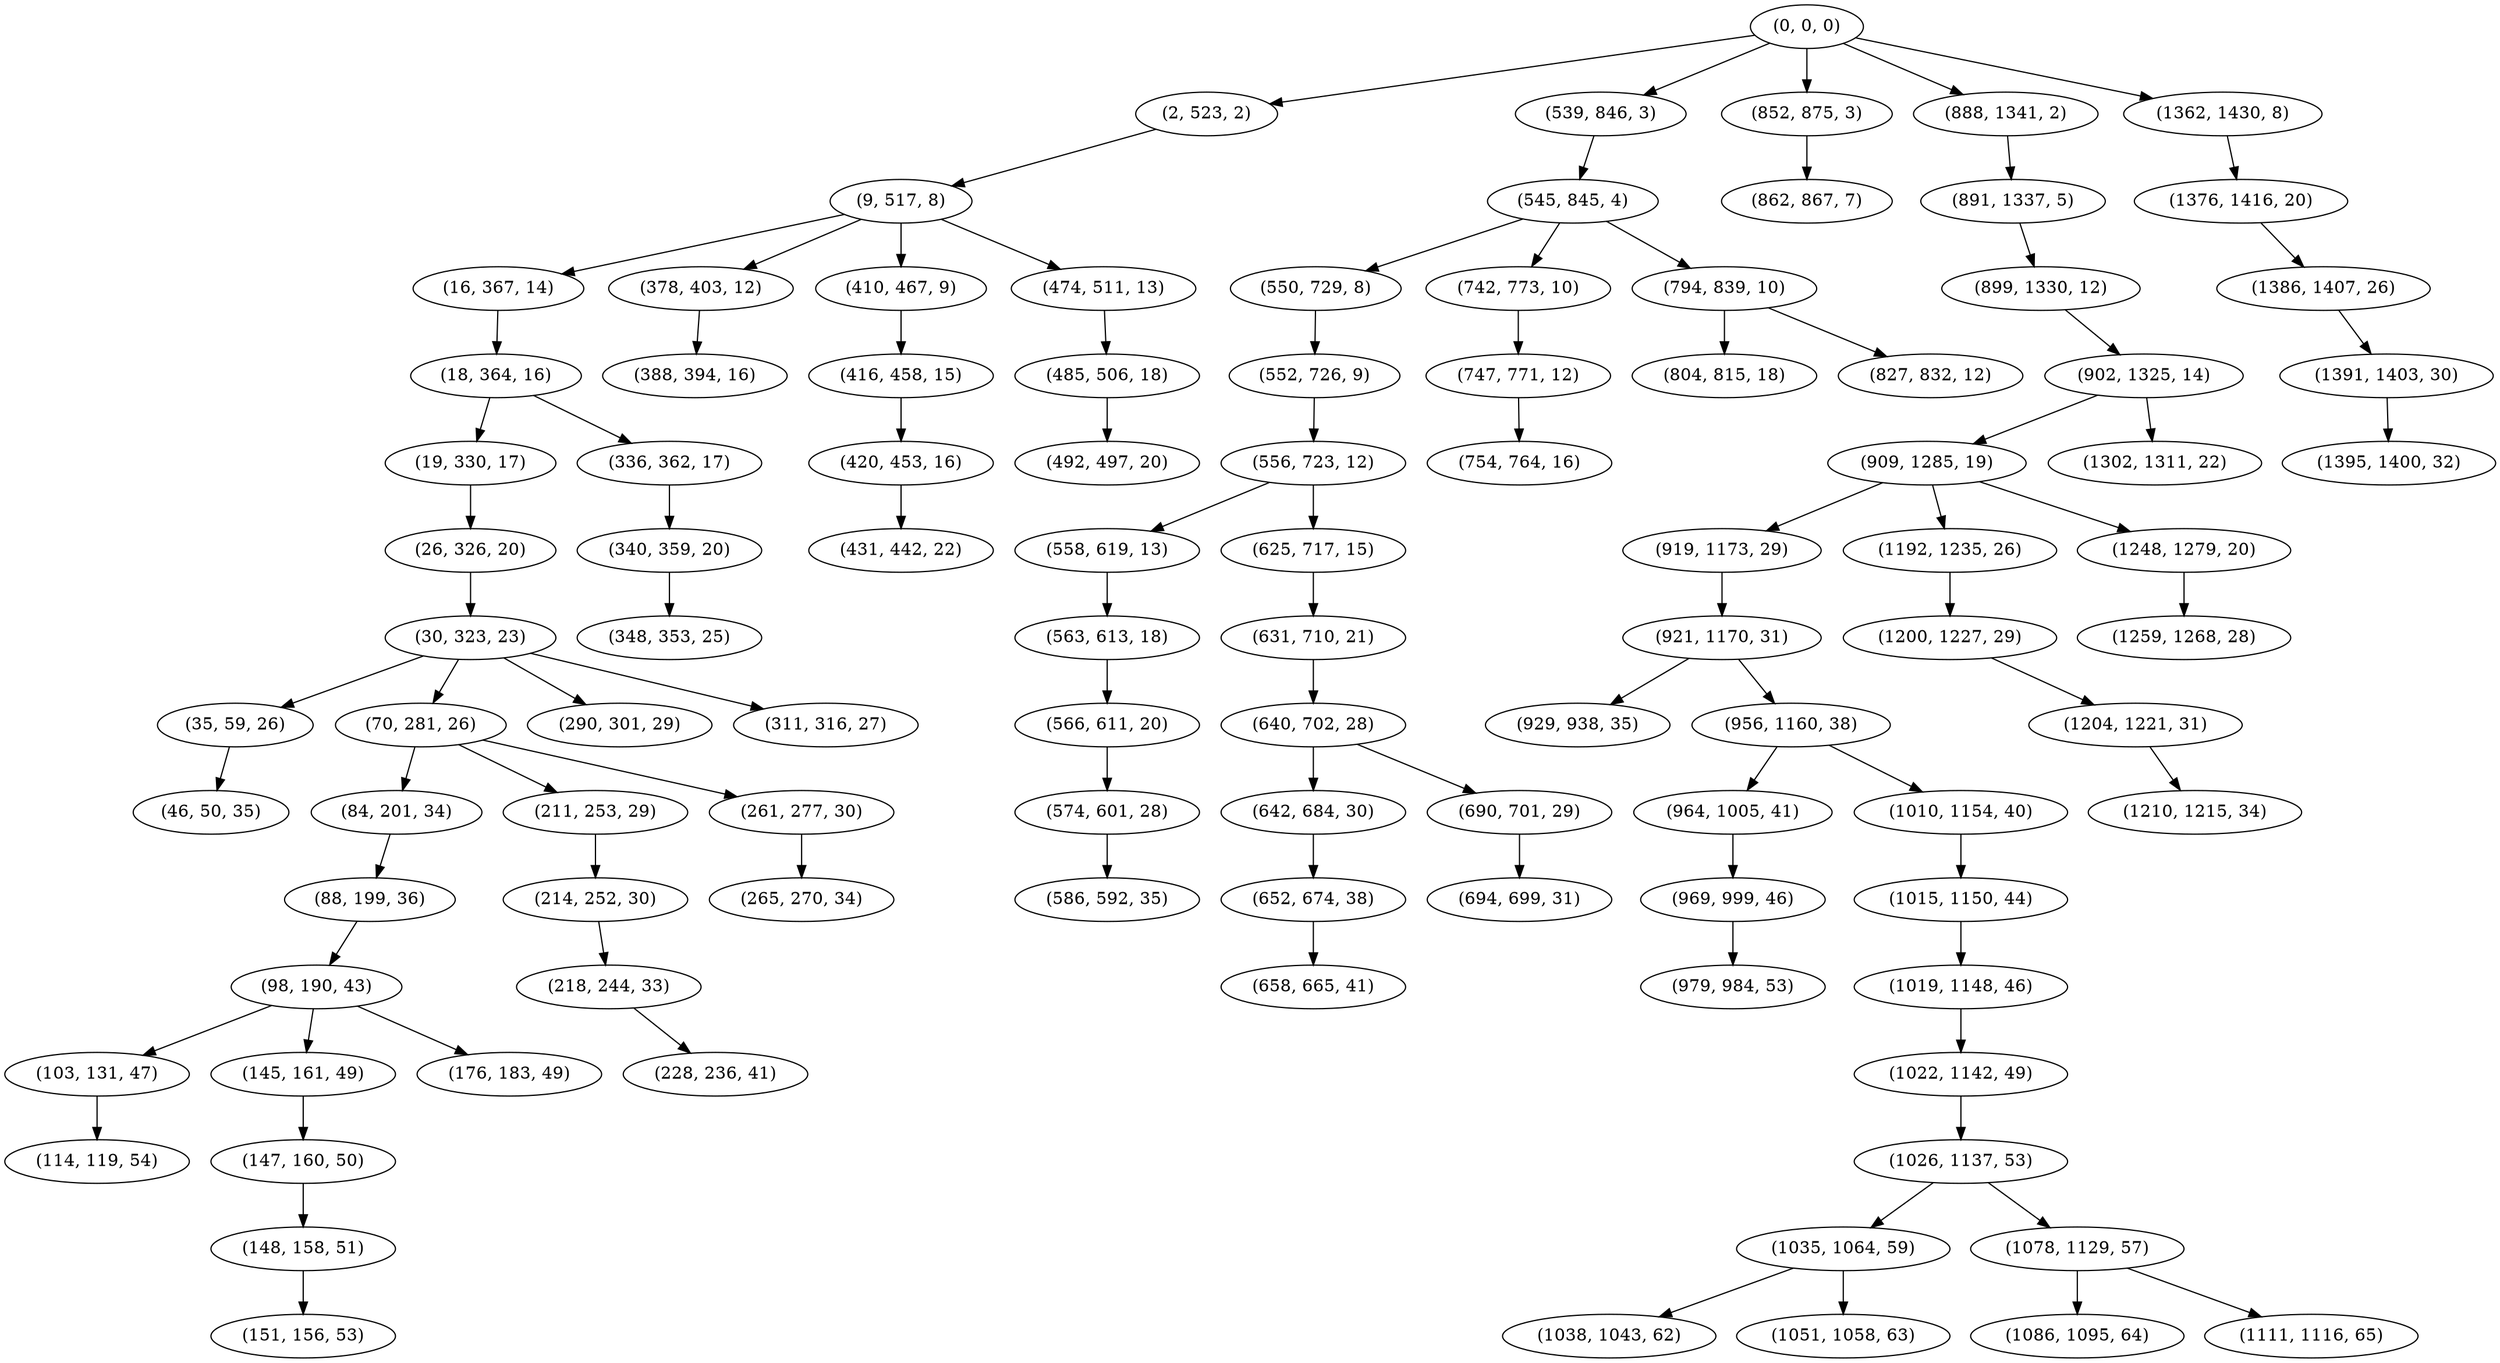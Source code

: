 digraph tree {
    "(0, 0, 0)";
    "(2, 523, 2)";
    "(9, 517, 8)";
    "(16, 367, 14)";
    "(18, 364, 16)";
    "(19, 330, 17)";
    "(26, 326, 20)";
    "(30, 323, 23)";
    "(35, 59, 26)";
    "(46, 50, 35)";
    "(70, 281, 26)";
    "(84, 201, 34)";
    "(88, 199, 36)";
    "(98, 190, 43)";
    "(103, 131, 47)";
    "(114, 119, 54)";
    "(145, 161, 49)";
    "(147, 160, 50)";
    "(148, 158, 51)";
    "(151, 156, 53)";
    "(176, 183, 49)";
    "(211, 253, 29)";
    "(214, 252, 30)";
    "(218, 244, 33)";
    "(228, 236, 41)";
    "(261, 277, 30)";
    "(265, 270, 34)";
    "(290, 301, 29)";
    "(311, 316, 27)";
    "(336, 362, 17)";
    "(340, 359, 20)";
    "(348, 353, 25)";
    "(378, 403, 12)";
    "(388, 394, 16)";
    "(410, 467, 9)";
    "(416, 458, 15)";
    "(420, 453, 16)";
    "(431, 442, 22)";
    "(474, 511, 13)";
    "(485, 506, 18)";
    "(492, 497, 20)";
    "(539, 846, 3)";
    "(545, 845, 4)";
    "(550, 729, 8)";
    "(552, 726, 9)";
    "(556, 723, 12)";
    "(558, 619, 13)";
    "(563, 613, 18)";
    "(566, 611, 20)";
    "(574, 601, 28)";
    "(586, 592, 35)";
    "(625, 717, 15)";
    "(631, 710, 21)";
    "(640, 702, 28)";
    "(642, 684, 30)";
    "(652, 674, 38)";
    "(658, 665, 41)";
    "(690, 701, 29)";
    "(694, 699, 31)";
    "(742, 773, 10)";
    "(747, 771, 12)";
    "(754, 764, 16)";
    "(794, 839, 10)";
    "(804, 815, 18)";
    "(827, 832, 12)";
    "(852, 875, 3)";
    "(862, 867, 7)";
    "(888, 1341, 2)";
    "(891, 1337, 5)";
    "(899, 1330, 12)";
    "(902, 1325, 14)";
    "(909, 1285, 19)";
    "(919, 1173, 29)";
    "(921, 1170, 31)";
    "(929, 938, 35)";
    "(956, 1160, 38)";
    "(964, 1005, 41)";
    "(969, 999, 46)";
    "(979, 984, 53)";
    "(1010, 1154, 40)";
    "(1015, 1150, 44)";
    "(1019, 1148, 46)";
    "(1022, 1142, 49)";
    "(1026, 1137, 53)";
    "(1035, 1064, 59)";
    "(1038, 1043, 62)";
    "(1051, 1058, 63)";
    "(1078, 1129, 57)";
    "(1086, 1095, 64)";
    "(1111, 1116, 65)";
    "(1192, 1235, 26)";
    "(1200, 1227, 29)";
    "(1204, 1221, 31)";
    "(1210, 1215, 34)";
    "(1248, 1279, 20)";
    "(1259, 1268, 28)";
    "(1302, 1311, 22)";
    "(1362, 1430, 8)";
    "(1376, 1416, 20)";
    "(1386, 1407, 26)";
    "(1391, 1403, 30)";
    "(1395, 1400, 32)";
    "(0, 0, 0)" -> "(2, 523, 2)";
    "(0, 0, 0)" -> "(539, 846, 3)";
    "(0, 0, 0)" -> "(852, 875, 3)";
    "(0, 0, 0)" -> "(888, 1341, 2)";
    "(0, 0, 0)" -> "(1362, 1430, 8)";
    "(2, 523, 2)" -> "(9, 517, 8)";
    "(9, 517, 8)" -> "(16, 367, 14)";
    "(9, 517, 8)" -> "(378, 403, 12)";
    "(9, 517, 8)" -> "(410, 467, 9)";
    "(9, 517, 8)" -> "(474, 511, 13)";
    "(16, 367, 14)" -> "(18, 364, 16)";
    "(18, 364, 16)" -> "(19, 330, 17)";
    "(18, 364, 16)" -> "(336, 362, 17)";
    "(19, 330, 17)" -> "(26, 326, 20)";
    "(26, 326, 20)" -> "(30, 323, 23)";
    "(30, 323, 23)" -> "(35, 59, 26)";
    "(30, 323, 23)" -> "(70, 281, 26)";
    "(30, 323, 23)" -> "(290, 301, 29)";
    "(30, 323, 23)" -> "(311, 316, 27)";
    "(35, 59, 26)" -> "(46, 50, 35)";
    "(70, 281, 26)" -> "(84, 201, 34)";
    "(70, 281, 26)" -> "(211, 253, 29)";
    "(70, 281, 26)" -> "(261, 277, 30)";
    "(84, 201, 34)" -> "(88, 199, 36)";
    "(88, 199, 36)" -> "(98, 190, 43)";
    "(98, 190, 43)" -> "(103, 131, 47)";
    "(98, 190, 43)" -> "(145, 161, 49)";
    "(98, 190, 43)" -> "(176, 183, 49)";
    "(103, 131, 47)" -> "(114, 119, 54)";
    "(145, 161, 49)" -> "(147, 160, 50)";
    "(147, 160, 50)" -> "(148, 158, 51)";
    "(148, 158, 51)" -> "(151, 156, 53)";
    "(211, 253, 29)" -> "(214, 252, 30)";
    "(214, 252, 30)" -> "(218, 244, 33)";
    "(218, 244, 33)" -> "(228, 236, 41)";
    "(261, 277, 30)" -> "(265, 270, 34)";
    "(336, 362, 17)" -> "(340, 359, 20)";
    "(340, 359, 20)" -> "(348, 353, 25)";
    "(378, 403, 12)" -> "(388, 394, 16)";
    "(410, 467, 9)" -> "(416, 458, 15)";
    "(416, 458, 15)" -> "(420, 453, 16)";
    "(420, 453, 16)" -> "(431, 442, 22)";
    "(474, 511, 13)" -> "(485, 506, 18)";
    "(485, 506, 18)" -> "(492, 497, 20)";
    "(539, 846, 3)" -> "(545, 845, 4)";
    "(545, 845, 4)" -> "(550, 729, 8)";
    "(545, 845, 4)" -> "(742, 773, 10)";
    "(545, 845, 4)" -> "(794, 839, 10)";
    "(550, 729, 8)" -> "(552, 726, 9)";
    "(552, 726, 9)" -> "(556, 723, 12)";
    "(556, 723, 12)" -> "(558, 619, 13)";
    "(556, 723, 12)" -> "(625, 717, 15)";
    "(558, 619, 13)" -> "(563, 613, 18)";
    "(563, 613, 18)" -> "(566, 611, 20)";
    "(566, 611, 20)" -> "(574, 601, 28)";
    "(574, 601, 28)" -> "(586, 592, 35)";
    "(625, 717, 15)" -> "(631, 710, 21)";
    "(631, 710, 21)" -> "(640, 702, 28)";
    "(640, 702, 28)" -> "(642, 684, 30)";
    "(640, 702, 28)" -> "(690, 701, 29)";
    "(642, 684, 30)" -> "(652, 674, 38)";
    "(652, 674, 38)" -> "(658, 665, 41)";
    "(690, 701, 29)" -> "(694, 699, 31)";
    "(742, 773, 10)" -> "(747, 771, 12)";
    "(747, 771, 12)" -> "(754, 764, 16)";
    "(794, 839, 10)" -> "(804, 815, 18)";
    "(794, 839, 10)" -> "(827, 832, 12)";
    "(852, 875, 3)" -> "(862, 867, 7)";
    "(888, 1341, 2)" -> "(891, 1337, 5)";
    "(891, 1337, 5)" -> "(899, 1330, 12)";
    "(899, 1330, 12)" -> "(902, 1325, 14)";
    "(902, 1325, 14)" -> "(909, 1285, 19)";
    "(902, 1325, 14)" -> "(1302, 1311, 22)";
    "(909, 1285, 19)" -> "(919, 1173, 29)";
    "(909, 1285, 19)" -> "(1192, 1235, 26)";
    "(909, 1285, 19)" -> "(1248, 1279, 20)";
    "(919, 1173, 29)" -> "(921, 1170, 31)";
    "(921, 1170, 31)" -> "(929, 938, 35)";
    "(921, 1170, 31)" -> "(956, 1160, 38)";
    "(956, 1160, 38)" -> "(964, 1005, 41)";
    "(956, 1160, 38)" -> "(1010, 1154, 40)";
    "(964, 1005, 41)" -> "(969, 999, 46)";
    "(969, 999, 46)" -> "(979, 984, 53)";
    "(1010, 1154, 40)" -> "(1015, 1150, 44)";
    "(1015, 1150, 44)" -> "(1019, 1148, 46)";
    "(1019, 1148, 46)" -> "(1022, 1142, 49)";
    "(1022, 1142, 49)" -> "(1026, 1137, 53)";
    "(1026, 1137, 53)" -> "(1035, 1064, 59)";
    "(1026, 1137, 53)" -> "(1078, 1129, 57)";
    "(1035, 1064, 59)" -> "(1038, 1043, 62)";
    "(1035, 1064, 59)" -> "(1051, 1058, 63)";
    "(1078, 1129, 57)" -> "(1086, 1095, 64)";
    "(1078, 1129, 57)" -> "(1111, 1116, 65)";
    "(1192, 1235, 26)" -> "(1200, 1227, 29)";
    "(1200, 1227, 29)" -> "(1204, 1221, 31)";
    "(1204, 1221, 31)" -> "(1210, 1215, 34)";
    "(1248, 1279, 20)" -> "(1259, 1268, 28)";
    "(1362, 1430, 8)" -> "(1376, 1416, 20)";
    "(1376, 1416, 20)" -> "(1386, 1407, 26)";
    "(1386, 1407, 26)" -> "(1391, 1403, 30)";
    "(1391, 1403, 30)" -> "(1395, 1400, 32)";
}

